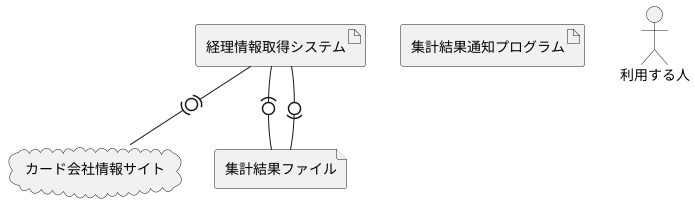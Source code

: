 @startuml

artifact 経理情報取得システム
cloud カード会社情報サイト
 経理情報取得システム -(0)- カード会社情報サイト
file 集計結果ファイル
 経理情報取得システム -(0- 集計結果ファイル
artifact 集計結果通知プログラム
 経理情報取得システム -0)- 集計結果ファイル
actor 利用する人
@enduml